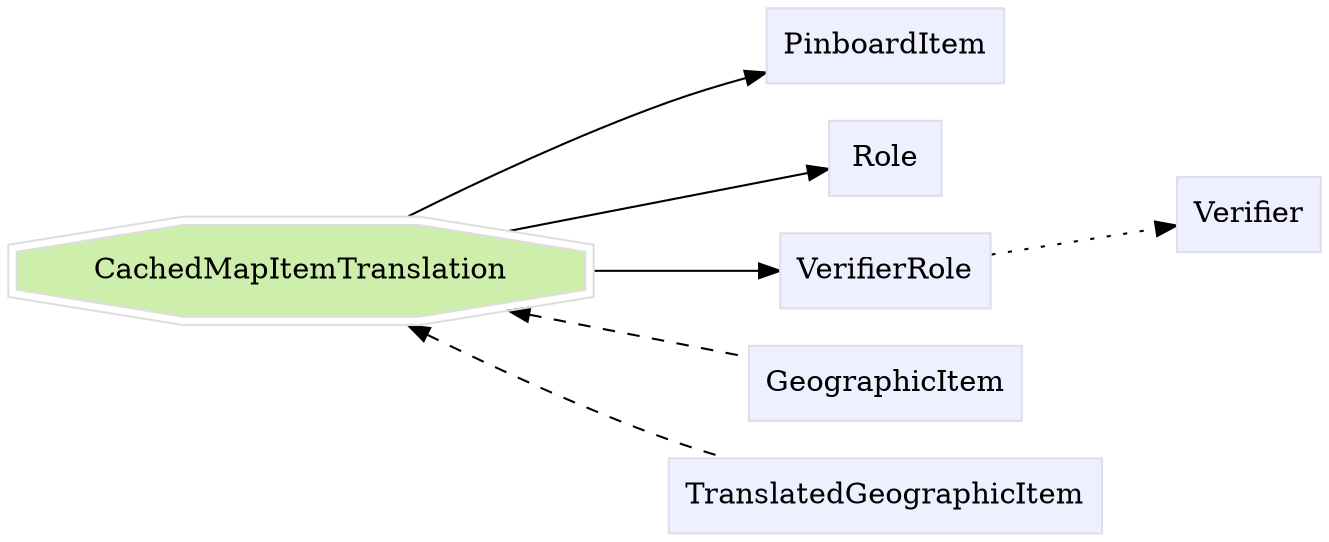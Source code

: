 digraph CachedMapItemTranslation {
	graph [bb="0,0,548.41,252",
		label="",
		outputorder=edgesfirst,
		rankdir=LR
	];
	node [label="\N"];
	subgraph annotator_cluster {
		graph [rank=min];
	}
	subgraph core {
	}
	subgraph supporting {
		CachedMapItemTranslation	[color="#dedede",
			fillcolor="#cdefab",
			group=target,
			height=0.61111,
			href="/develop/Data/models.html#cached-map-item-translation",
			label=CachedMapItemTranslation,
			pos="128.83,126",
			shape=doubleoctagon,
			style=filled,
			target=_top,
			width=3.5786];
		PinboardItem	[color="#dddeee",
			fillcolor="#eeefff",
			group=supporting,
			height=0.5,
			href="/develop/Data/models.html#pinboard-item",
			label=PinboardItem,
			pos="374.41,234",
			shape=box,
			style=filled,
			target=_top,
			width=1.2535];
		Role	[color="#dddeee",
			fillcolor="#eeefff",
			group=supporting,
			height=0.5,
			href="/develop/Data/models.html#role",
			label=Role,
			pos="374.41,180",
			shape=box,
			style=filled,
			target=_top,
			width=0.75];
		VerifierRole	[color="#dddeee",
			fillcolor="#eeefff",
			group=supporting,
			height=0.5,
			href="/develop/Data/models.html#verifier-role",
			label=VerifierRole,
			pos="374.41,126",
			shape=box,
			style=filled,
			target=_top,
			width=1.1493];
		Verifier	[color="#dddeee",
			fillcolor="#eeefff",
			group=supporting,
			height=0.5,
			href="/develop/Data/models.html#verifier",
			label=Verifier,
			pos="519.78,153",
			shape=box,
			style=filled,
			target=_top,
			width=0.79514];
		GeographicItem	[color="#dddeee",
			fillcolor="#eeefff",
			group=supporting,
			height=0.5,
			href="/develop/Data/models.html#geographic-item",
			label=GeographicItem,
			pos="374.41,72",
			shape=box,
			style=filled,
			target=_top,
			width=1.4514];
		TranslatedGeographicItem	[color="#dddeee",
			fillcolor="#eeefff",
			group=supporting,
			height=0.5,
			href="/develop/Data/models.html#translated-geographic-item",
			label=TranslatedGeographicItem,
			pos="374.41,18",
			shape=box,
			style=filled,
			target=_top,
			width=2.2431];
	}
	CachedMapItemTranslation -> PinboardItem	[pos="e,329.15,220.18 171.21,148.37 203.92,165.58 251.01,189.33 293.66,207 301.55,210.27 309.99,213.45 318.31,216.42"];
	CachedMapItemTranslation -> Role	[pos="e,347.02,174.15 211.28,144.06 253.46,153.41 302.93,164.38 336.03,171.71"];
	CachedMapItemTranslation -> VerifierRole	[pos="e,332.56,126 258.04,126 280.33,126 302.34,126 321.06,126"];
	CachedMapItemTranslation -> GeographicItem	[dir=back,
		pos="s,211.28,107.94 222.12,105.54 255.89,98.053 292.89,89.851 321.84,83.432",
		style=dashed];
	CachedMapItemTranslation -> TranslatedGeographicItem	[dir=back,
		pos="s,171.21,103.63 181.19,98.414 213.07,81.841 255.17,60.946 293.66,45 300.82,42.034 308.43,39.14 316,36.413",
		style=dashed];
	Role -> Verifier	[pos="e,490.69,158.29 401.71,175.05 423.48,170.95 454.75,165.06 479.49,160.4",
		style=invis];
	VerifierRole -> Verifier	[pos="e,490.71,147.71 416.11,133.66 436.04,137.42 459.93,141.92 479.65,145.63",
		style=dotted];
}
